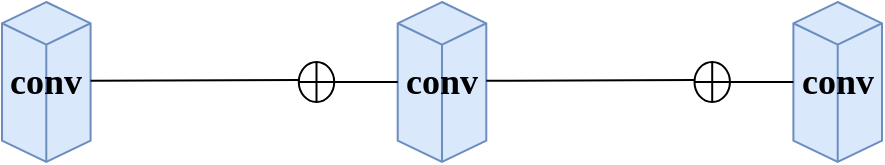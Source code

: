 <mxfile version="14.8.6" type="github">
  <diagram id="GJf43r-7LbxpunQonn26" name="第 1 页">
    <mxGraphModel dx="1052" dy="554" grid="1" gridSize="10" guides="1" tooltips="1" connect="1" arrows="1" fold="1" page="1" pageScale="1" pageWidth="827" pageHeight="1169" math="0" shadow="0">
      <root>
        <mxCell id="0" />
        <mxCell id="1" parent="0" />
        <mxCell id="bDL_2r86WqNwmGLxh7qB-34" value="" style="group" vertex="1" connectable="0" parent="1">
          <mxGeometry x="80" y="160" width="440" height="80" as="geometry" />
        </mxCell>
        <mxCell id="bDL_2r86WqNwmGLxh7qB-3" value="&lt;h2&gt;&lt;font face=&quot;Times New Roman&quot;&gt;conv&lt;/font&gt;&lt;/h2&gt;" style="whiteSpace=wrap;html=1;shape=mxgraph.basic.isocube;isoAngle=15;direction=east;fillColor=#dae8fc;strokeColor=#6c8ebf;" vertex="1" parent="bDL_2r86WqNwmGLxh7qB-34">
          <mxGeometry width="44.295" height="80" as="geometry" />
        </mxCell>
        <mxCell id="bDL_2r86WqNwmGLxh7qB-7" value="" style="verticalLabelPosition=bottom;verticalAlign=top;html=1;shape=mxgraph.flowchart.summing_function;" vertex="1" parent="bDL_2r86WqNwmGLxh7qB-34">
          <mxGeometry x="148.391" y="30" width="17.718" height="20" as="geometry" />
        </mxCell>
        <mxCell id="bDL_2r86WqNwmGLxh7qB-8" value="&lt;h2&gt;&lt;font face=&quot;Times New Roman&quot;&gt;conv&lt;/font&gt;&lt;/h2&gt;" style="whiteSpace=wrap;html=1;shape=mxgraph.basic.isocube;isoAngle=15;direction=east;fillColor=#dae8fc;strokeColor=#6c8ebf;" vertex="1" parent="bDL_2r86WqNwmGLxh7qB-34">
          <mxGeometry x="197.851" width="44.295" height="80" as="geometry" />
        </mxCell>
        <mxCell id="bDL_2r86WqNwmGLxh7qB-19" value="" style="endArrow=none;html=1;" edge="1" parent="bDL_2r86WqNwmGLxh7qB-34">
          <mxGeometry width="41.22" height="50" as="geometry">
            <mxPoint x="44.29" y="39.429" as="sourcePoint" />
            <mxPoint x="148.391" y="39" as="targetPoint" />
          </mxGeometry>
        </mxCell>
        <mxCell id="bDL_2r86WqNwmGLxh7qB-20" value="" style="endArrow=none;html=1;exitX=1;exitY=0.5;exitDx=0;exitDy=0;exitPerimeter=0;entryX=0;entryY=0.5;entryDx=0;entryDy=0;entryPerimeter=0;" edge="1" parent="bDL_2r86WqNwmGLxh7qB-34" source="bDL_2r86WqNwmGLxh7qB-7" target="bDL_2r86WqNwmGLxh7qB-8">
          <mxGeometry x="121.12" y="40.07" width="41.22" height="50" as="geometry">
            <mxPoint x="230.83" y="160" as="sourcePoint" />
            <mxPoint x="255.562" y="160" as="targetPoint" />
          </mxGeometry>
        </mxCell>
        <mxCell id="bDL_2r86WqNwmGLxh7qB-30" value="" style="verticalLabelPosition=bottom;verticalAlign=top;html=1;shape=mxgraph.flowchart.summing_function;" vertex="1" parent="bDL_2r86WqNwmGLxh7qB-34">
          <mxGeometry x="346.246" y="30" width="17.718" height="20" as="geometry" />
        </mxCell>
        <mxCell id="bDL_2r86WqNwmGLxh7qB-31" value="&lt;h2&gt;&lt;font face=&quot;Times New Roman&quot;&gt;conv&lt;/font&gt;&lt;/h2&gt;" style="whiteSpace=wrap;html=1;shape=mxgraph.basic.isocube;isoAngle=15;direction=east;fillColor=#dae8fc;strokeColor=#6c8ebf;" vertex="1" parent="bDL_2r86WqNwmGLxh7qB-34">
          <mxGeometry x="395.705" width="44.295" height="80" as="geometry" />
        </mxCell>
        <mxCell id="bDL_2r86WqNwmGLxh7qB-32" value="" style="endArrow=none;html=1;" edge="1" parent="bDL_2r86WqNwmGLxh7qB-34">
          <mxGeometry x="197.854" width="41.22" height="50" as="geometry">
            <mxPoint x="242.144" y="39.429" as="sourcePoint" />
            <mxPoint x="346.245" y="39" as="targetPoint" />
          </mxGeometry>
        </mxCell>
        <mxCell id="bDL_2r86WqNwmGLxh7qB-33" value="" style="endArrow=none;html=1;exitX=1;exitY=0.5;exitDx=0;exitDy=0;exitPerimeter=0;entryX=0;entryY=0.5;entryDx=0;entryDy=0;entryPerimeter=0;" edge="1" source="bDL_2r86WqNwmGLxh7qB-30" target="bDL_2r86WqNwmGLxh7qB-31" parent="bDL_2r86WqNwmGLxh7qB-34">
          <mxGeometry x="318.974" y="40.07" width="41.22" height="50" as="geometry">
            <mxPoint x="428.684" y="160" as="sourcePoint" />
            <mxPoint x="453.416" y="160" as="targetPoint" />
          </mxGeometry>
        </mxCell>
      </root>
    </mxGraphModel>
  </diagram>
</mxfile>
